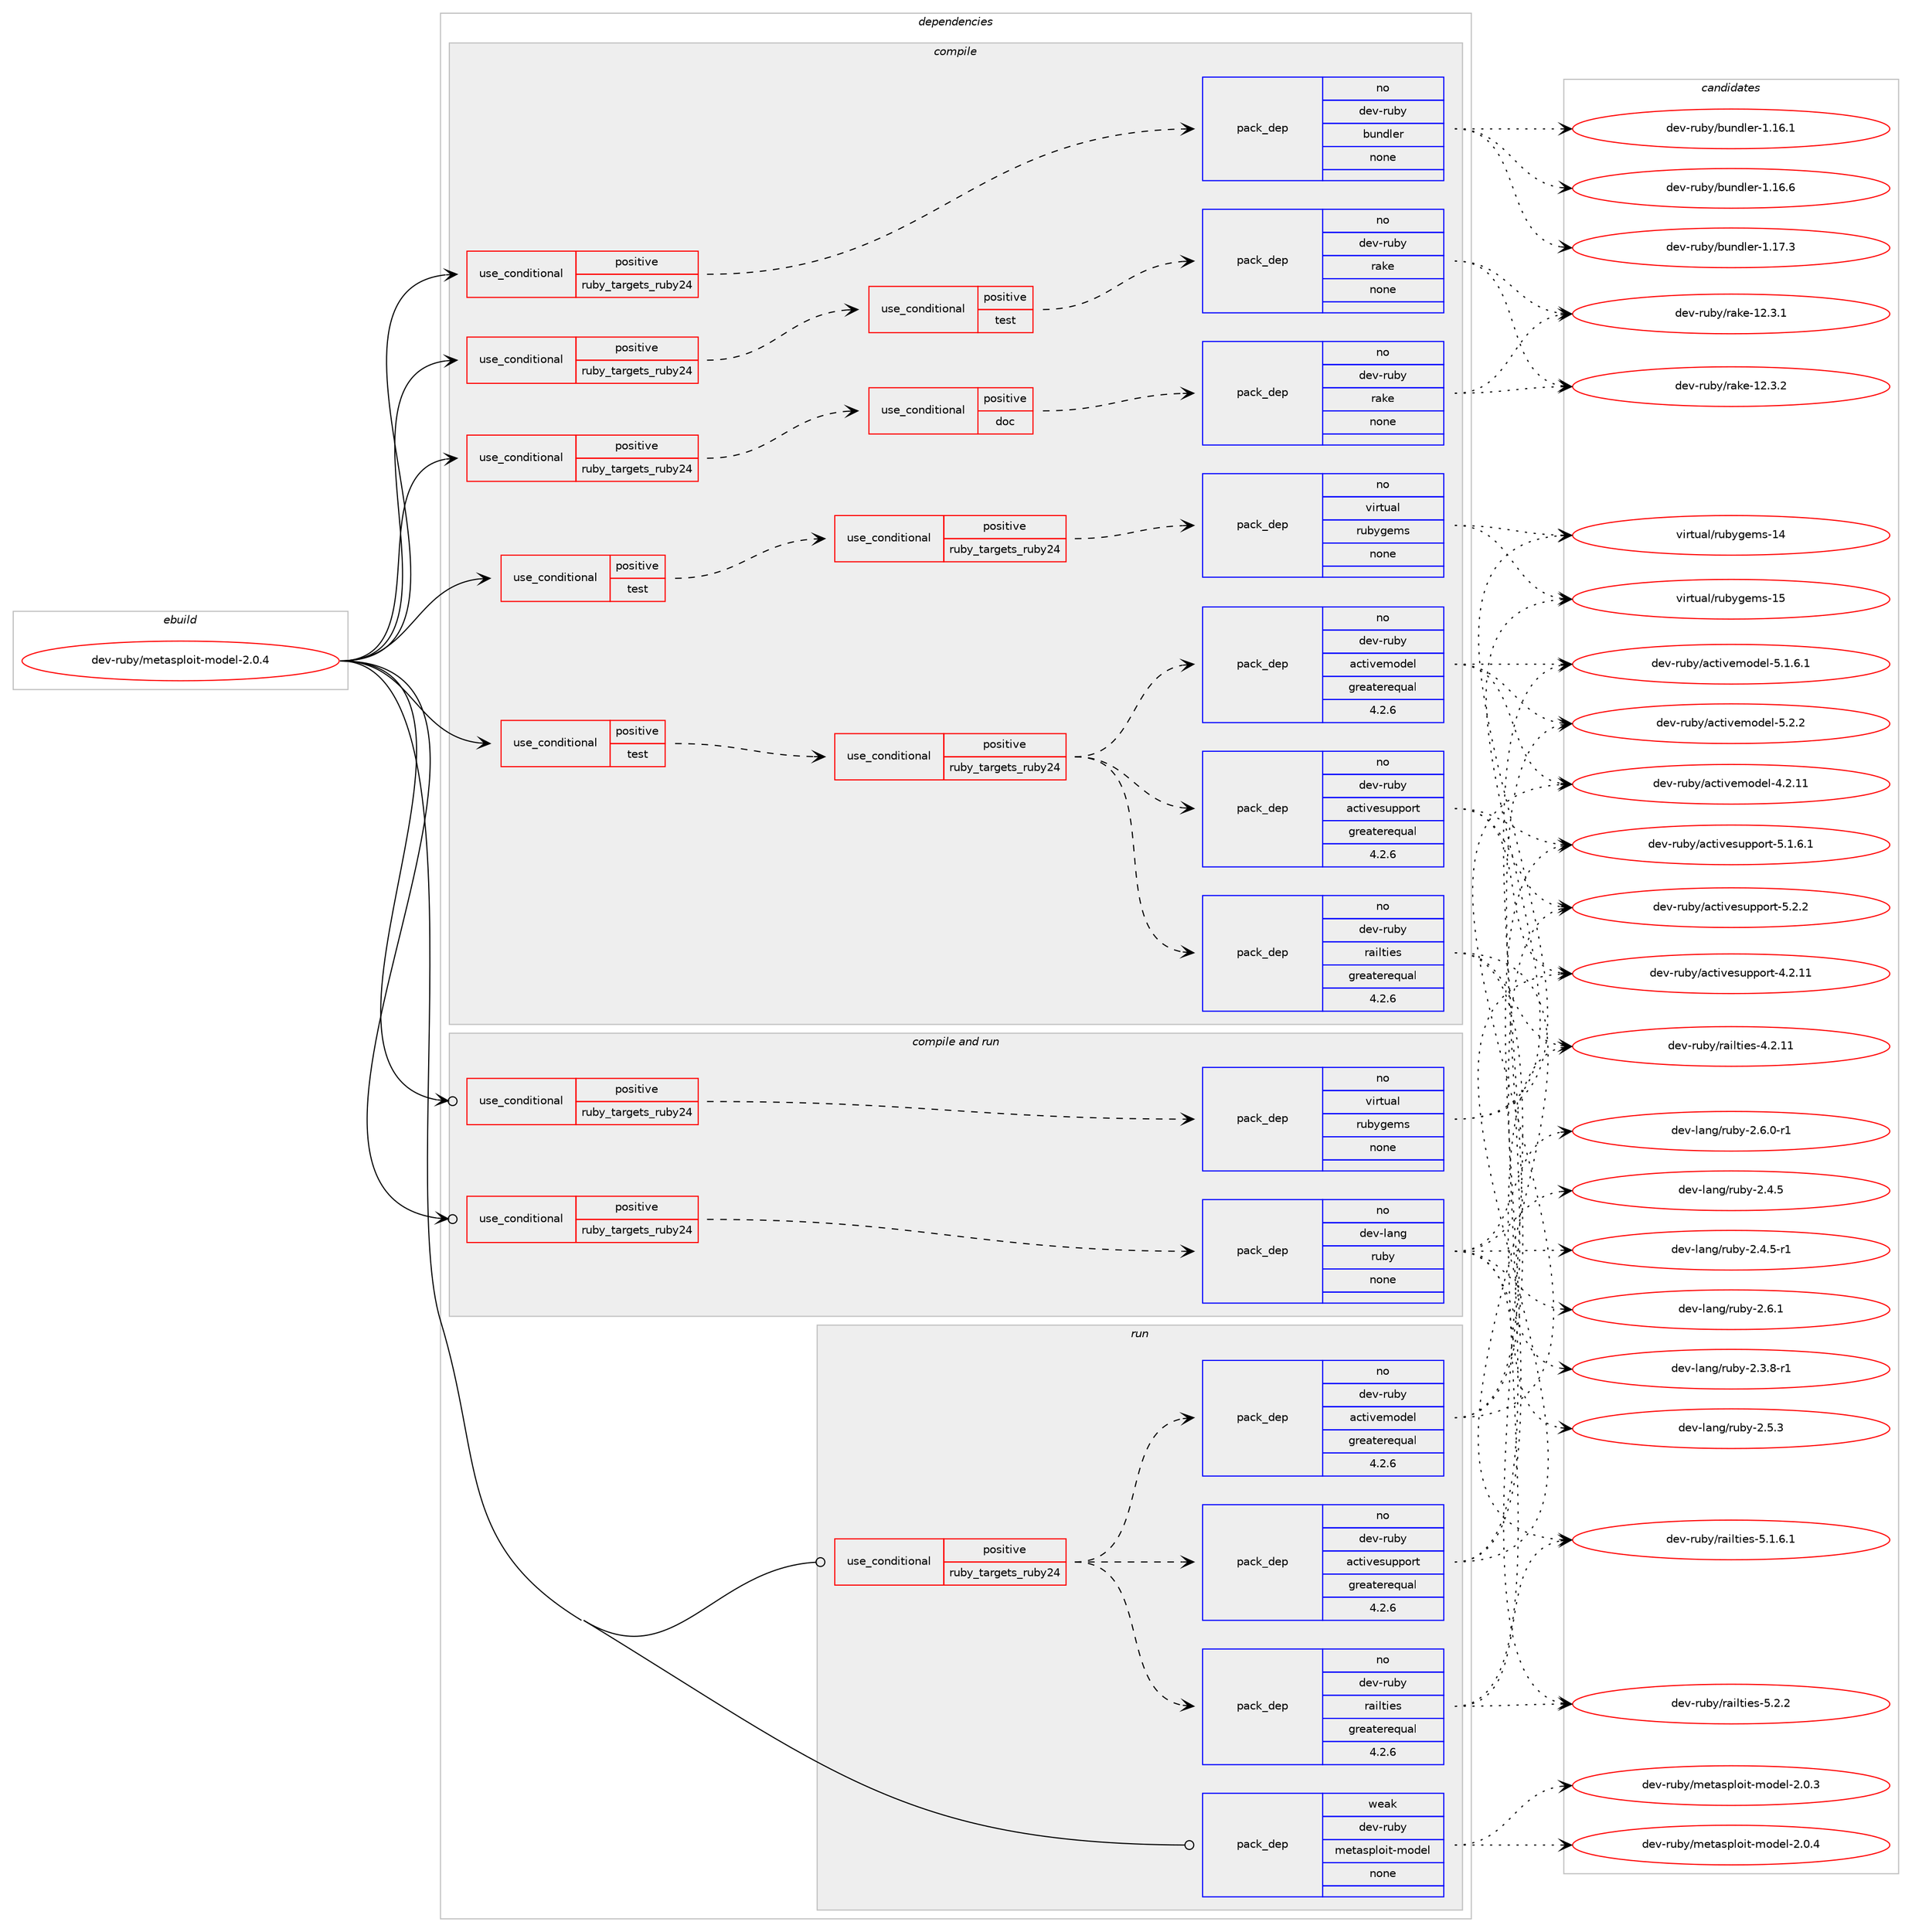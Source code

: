 digraph prolog {

# *************
# Graph options
# *************

newrank=true;
concentrate=true;
compound=true;
graph [rankdir=LR,fontname=Helvetica,fontsize=10,ranksep=1.5];#, ranksep=2.5, nodesep=0.2];
edge  [arrowhead=vee];
node  [fontname=Helvetica,fontsize=10];

# **********
# The ebuild
# **********

subgraph cluster_leftcol {
color=gray;
rank=same;
label=<<i>ebuild</i>>;
id [label="dev-ruby/metasploit-model-2.0.4", color=red, width=4, href="../dev-ruby/metasploit-model-2.0.4.svg"];
}

# ****************
# The dependencies
# ****************

subgraph cluster_midcol {
color=gray;
label=<<i>dependencies</i>>;
subgraph cluster_compile {
fillcolor="#eeeeee";
style=filled;
label=<<i>compile</i>>;
subgraph cond405436 {
dependency1504109 [label=<<TABLE BORDER="0" CELLBORDER="1" CELLSPACING="0" CELLPADDING="4"><TR><TD ROWSPAN="3" CELLPADDING="10">use_conditional</TD></TR><TR><TD>positive</TD></TR><TR><TD>ruby_targets_ruby24</TD></TR></TABLE>>, shape=none, color=red];
subgraph cond405437 {
dependency1504110 [label=<<TABLE BORDER="0" CELLBORDER="1" CELLSPACING="0" CELLPADDING="4"><TR><TD ROWSPAN="3" CELLPADDING="10">use_conditional</TD></TR><TR><TD>positive</TD></TR><TR><TD>doc</TD></TR></TABLE>>, shape=none, color=red];
subgraph pack1075212 {
dependency1504111 [label=<<TABLE BORDER="0" CELLBORDER="1" CELLSPACING="0" CELLPADDING="4" WIDTH="220"><TR><TD ROWSPAN="6" CELLPADDING="30">pack_dep</TD></TR><TR><TD WIDTH="110">no</TD></TR><TR><TD>dev-ruby</TD></TR><TR><TD>rake</TD></TR><TR><TD>none</TD></TR><TR><TD></TD></TR></TABLE>>, shape=none, color=blue];
}
dependency1504110:e -> dependency1504111:w [weight=20,style="dashed",arrowhead="vee"];
}
dependency1504109:e -> dependency1504110:w [weight=20,style="dashed",arrowhead="vee"];
}
id:e -> dependency1504109:w [weight=20,style="solid",arrowhead="vee"];
subgraph cond405438 {
dependency1504112 [label=<<TABLE BORDER="0" CELLBORDER="1" CELLSPACING="0" CELLPADDING="4"><TR><TD ROWSPAN="3" CELLPADDING="10">use_conditional</TD></TR><TR><TD>positive</TD></TR><TR><TD>ruby_targets_ruby24</TD></TR></TABLE>>, shape=none, color=red];
subgraph cond405439 {
dependency1504113 [label=<<TABLE BORDER="0" CELLBORDER="1" CELLSPACING="0" CELLPADDING="4"><TR><TD ROWSPAN="3" CELLPADDING="10">use_conditional</TD></TR><TR><TD>positive</TD></TR><TR><TD>test</TD></TR></TABLE>>, shape=none, color=red];
subgraph pack1075213 {
dependency1504114 [label=<<TABLE BORDER="0" CELLBORDER="1" CELLSPACING="0" CELLPADDING="4" WIDTH="220"><TR><TD ROWSPAN="6" CELLPADDING="30">pack_dep</TD></TR><TR><TD WIDTH="110">no</TD></TR><TR><TD>dev-ruby</TD></TR><TR><TD>rake</TD></TR><TR><TD>none</TD></TR><TR><TD></TD></TR></TABLE>>, shape=none, color=blue];
}
dependency1504113:e -> dependency1504114:w [weight=20,style="dashed",arrowhead="vee"];
}
dependency1504112:e -> dependency1504113:w [weight=20,style="dashed",arrowhead="vee"];
}
id:e -> dependency1504112:w [weight=20,style="solid",arrowhead="vee"];
subgraph cond405440 {
dependency1504115 [label=<<TABLE BORDER="0" CELLBORDER="1" CELLSPACING="0" CELLPADDING="4"><TR><TD ROWSPAN="3" CELLPADDING="10">use_conditional</TD></TR><TR><TD>positive</TD></TR><TR><TD>ruby_targets_ruby24</TD></TR></TABLE>>, shape=none, color=red];
subgraph pack1075214 {
dependency1504116 [label=<<TABLE BORDER="0" CELLBORDER="1" CELLSPACING="0" CELLPADDING="4" WIDTH="220"><TR><TD ROWSPAN="6" CELLPADDING="30">pack_dep</TD></TR><TR><TD WIDTH="110">no</TD></TR><TR><TD>dev-ruby</TD></TR><TR><TD>bundler</TD></TR><TR><TD>none</TD></TR><TR><TD></TD></TR></TABLE>>, shape=none, color=blue];
}
dependency1504115:e -> dependency1504116:w [weight=20,style="dashed",arrowhead="vee"];
}
id:e -> dependency1504115:w [weight=20,style="solid",arrowhead="vee"];
subgraph cond405441 {
dependency1504117 [label=<<TABLE BORDER="0" CELLBORDER="1" CELLSPACING="0" CELLPADDING="4"><TR><TD ROWSPAN="3" CELLPADDING="10">use_conditional</TD></TR><TR><TD>positive</TD></TR><TR><TD>test</TD></TR></TABLE>>, shape=none, color=red];
subgraph cond405442 {
dependency1504118 [label=<<TABLE BORDER="0" CELLBORDER="1" CELLSPACING="0" CELLPADDING="4"><TR><TD ROWSPAN="3" CELLPADDING="10">use_conditional</TD></TR><TR><TD>positive</TD></TR><TR><TD>ruby_targets_ruby24</TD></TR></TABLE>>, shape=none, color=red];
subgraph pack1075215 {
dependency1504119 [label=<<TABLE BORDER="0" CELLBORDER="1" CELLSPACING="0" CELLPADDING="4" WIDTH="220"><TR><TD ROWSPAN="6" CELLPADDING="30">pack_dep</TD></TR><TR><TD WIDTH="110">no</TD></TR><TR><TD>dev-ruby</TD></TR><TR><TD>railties</TD></TR><TR><TD>greaterequal</TD></TR><TR><TD>4.2.6</TD></TR></TABLE>>, shape=none, color=blue];
}
dependency1504118:e -> dependency1504119:w [weight=20,style="dashed",arrowhead="vee"];
subgraph pack1075216 {
dependency1504120 [label=<<TABLE BORDER="0" CELLBORDER="1" CELLSPACING="0" CELLPADDING="4" WIDTH="220"><TR><TD ROWSPAN="6" CELLPADDING="30">pack_dep</TD></TR><TR><TD WIDTH="110">no</TD></TR><TR><TD>dev-ruby</TD></TR><TR><TD>activesupport</TD></TR><TR><TD>greaterequal</TD></TR><TR><TD>4.2.6</TD></TR></TABLE>>, shape=none, color=blue];
}
dependency1504118:e -> dependency1504120:w [weight=20,style="dashed",arrowhead="vee"];
subgraph pack1075217 {
dependency1504121 [label=<<TABLE BORDER="0" CELLBORDER="1" CELLSPACING="0" CELLPADDING="4" WIDTH="220"><TR><TD ROWSPAN="6" CELLPADDING="30">pack_dep</TD></TR><TR><TD WIDTH="110">no</TD></TR><TR><TD>dev-ruby</TD></TR><TR><TD>activemodel</TD></TR><TR><TD>greaterequal</TD></TR><TR><TD>4.2.6</TD></TR></TABLE>>, shape=none, color=blue];
}
dependency1504118:e -> dependency1504121:w [weight=20,style="dashed",arrowhead="vee"];
}
dependency1504117:e -> dependency1504118:w [weight=20,style="dashed",arrowhead="vee"];
}
id:e -> dependency1504117:w [weight=20,style="solid",arrowhead="vee"];
subgraph cond405443 {
dependency1504122 [label=<<TABLE BORDER="0" CELLBORDER="1" CELLSPACING="0" CELLPADDING="4"><TR><TD ROWSPAN="3" CELLPADDING="10">use_conditional</TD></TR><TR><TD>positive</TD></TR><TR><TD>test</TD></TR></TABLE>>, shape=none, color=red];
subgraph cond405444 {
dependency1504123 [label=<<TABLE BORDER="0" CELLBORDER="1" CELLSPACING="0" CELLPADDING="4"><TR><TD ROWSPAN="3" CELLPADDING="10">use_conditional</TD></TR><TR><TD>positive</TD></TR><TR><TD>ruby_targets_ruby24</TD></TR></TABLE>>, shape=none, color=red];
subgraph pack1075218 {
dependency1504124 [label=<<TABLE BORDER="0" CELLBORDER="1" CELLSPACING="0" CELLPADDING="4" WIDTH="220"><TR><TD ROWSPAN="6" CELLPADDING="30">pack_dep</TD></TR><TR><TD WIDTH="110">no</TD></TR><TR><TD>virtual</TD></TR><TR><TD>rubygems</TD></TR><TR><TD>none</TD></TR><TR><TD></TD></TR></TABLE>>, shape=none, color=blue];
}
dependency1504123:e -> dependency1504124:w [weight=20,style="dashed",arrowhead="vee"];
}
dependency1504122:e -> dependency1504123:w [weight=20,style="dashed",arrowhead="vee"];
}
id:e -> dependency1504122:w [weight=20,style="solid",arrowhead="vee"];
}
subgraph cluster_compileandrun {
fillcolor="#eeeeee";
style=filled;
label=<<i>compile and run</i>>;
subgraph cond405445 {
dependency1504125 [label=<<TABLE BORDER="0" CELLBORDER="1" CELLSPACING="0" CELLPADDING="4"><TR><TD ROWSPAN="3" CELLPADDING="10">use_conditional</TD></TR><TR><TD>positive</TD></TR><TR><TD>ruby_targets_ruby24</TD></TR></TABLE>>, shape=none, color=red];
subgraph pack1075219 {
dependency1504126 [label=<<TABLE BORDER="0" CELLBORDER="1" CELLSPACING="0" CELLPADDING="4" WIDTH="220"><TR><TD ROWSPAN="6" CELLPADDING="30">pack_dep</TD></TR><TR><TD WIDTH="110">no</TD></TR><TR><TD>dev-lang</TD></TR><TR><TD>ruby</TD></TR><TR><TD>none</TD></TR><TR><TD></TD></TR></TABLE>>, shape=none, color=blue];
}
dependency1504125:e -> dependency1504126:w [weight=20,style="dashed",arrowhead="vee"];
}
id:e -> dependency1504125:w [weight=20,style="solid",arrowhead="odotvee"];
subgraph cond405446 {
dependency1504127 [label=<<TABLE BORDER="0" CELLBORDER="1" CELLSPACING="0" CELLPADDING="4"><TR><TD ROWSPAN="3" CELLPADDING="10">use_conditional</TD></TR><TR><TD>positive</TD></TR><TR><TD>ruby_targets_ruby24</TD></TR></TABLE>>, shape=none, color=red];
subgraph pack1075220 {
dependency1504128 [label=<<TABLE BORDER="0" CELLBORDER="1" CELLSPACING="0" CELLPADDING="4" WIDTH="220"><TR><TD ROWSPAN="6" CELLPADDING="30">pack_dep</TD></TR><TR><TD WIDTH="110">no</TD></TR><TR><TD>virtual</TD></TR><TR><TD>rubygems</TD></TR><TR><TD>none</TD></TR><TR><TD></TD></TR></TABLE>>, shape=none, color=blue];
}
dependency1504127:e -> dependency1504128:w [weight=20,style="dashed",arrowhead="vee"];
}
id:e -> dependency1504127:w [weight=20,style="solid",arrowhead="odotvee"];
}
subgraph cluster_run {
fillcolor="#eeeeee";
style=filled;
label=<<i>run</i>>;
subgraph cond405447 {
dependency1504129 [label=<<TABLE BORDER="0" CELLBORDER="1" CELLSPACING="0" CELLPADDING="4"><TR><TD ROWSPAN="3" CELLPADDING="10">use_conditional</TD></TR><TR><TD>positive</TD></TR><TR><TD>ruby_targets_ruby24</TD></TR></TABLE>>, shape=none, color=red];
subgraph pack1075221 {
dependency1504130 [label=<<TABLE BORDER="0" CELLBORDER="1" CELLSPACING="0" CELLPADDING="4" WIDTH="220"><TR><TD ROWSPAN="6" CELLPADDING="30">pack_dep</TD></TR><TR><TD WIDTH="110">no</TD></TR><TR><TD>dev-ruby</TD></TR><TR><TD>railties</TD></TR><TR><TD>greaterequal</TD></TR><TR><TD>4.2.6</TD></TR></TABLE>>, shape=none, color=blue];
}
dependency1504129:e -> dependency1504130:w [weight=20,style="dashed",arrowhead="vee"];
subgraph pack1075222 {
dependency1504131 [label=<<TABLE BORDER="0" CELLBORDER="1" CELLSPACING="0" CELLPADDING="4" WIDTH="220"><TR><TD ROWSPAN="6" CELLPADDING="30">pack_dep</TD></TR><TR><TD WIDTH="110">no</TD></TR><TR><TD>dev-ruby</TD></TR><TR><TD>activesupport</TD></TR><TR><TD>greaterequal</TD></TR><TR><TD>4.2.6</TD></TR></TABLE>>, shape=none, color=blue];
}
dependency1504129:e -> dependency1504131:w [weight=20,style="dashed",arrowhead="vee"];
subgraph pack1075223 {
dependency1504132 [label=<<TABLE BORDER="0" CELLBORDER="1" CELLSPACING="0" CELLPADDING="4" WIDTH="220"><TR><TD ROWSPAN="6" CELLPADDING="30">pack_dep</TD></TR><TR><TD WIDTH="110">no</TD></TR><TR><TD>dev-ruby</TD></TR><TR><TD>activemodel</TD></TR><TR><TD>greaterequal</TD></TR><TR><TD>4.2.6</TD></TR></TABLE>>, shape=none, color=blue];
}
dependency1504129:e -> dependency1504132:w [weight=20,style="dashed",arrowhead="vee"];
}
id:e -> dependency1504129:w [weight=20,style="solid",arrowhead="odot"];
subgraph pack1075224 {
dependency1504133 [label=<<TABLE BORDER="0" CELLBORDER="1" CELLSPACING="0" CELLPADDING="4" WIDTH="220"><TR><TD ROWSPAN="6" CELLPADDING="30">pack_dep</TD></TR><TR><TD WIDTH="110">weak</TD></TR><TR><TD>dev-ruby</TD></TR><TR><TD>metasploit-model</TD></TR><TR><TD>none</TD></TR><TR><TD></TD></TR></TABLE>>, shape=none, color=blue];
}
id:e -> dependency1504133:w [weight=20,style="solid",arrowhead="odot"];
}
}

# **************
# The candidates
# **************

subgraph cluster_choices {
rank=same;
color=gray;
label=<<i>candidates</i>>;

subgraph choice1075212 {
color=black;
nodesep=1;
choice1001011184511411798121471149710710145495046514649 [label="dev-ruby/rake-12.3.1", color=red, width=4,href="../dev-ruby/rake-12.3.1.svg"];
choice1001011184511411798121471149710710145495046514650 [label="dev-ruby/rake-12.3.2", color=red, width=4,href="../dev-ruby/rake-12.3.2.svg"];
dependency1504111:e -> choice1001011184511411798121471149710710145495046514649:w [style=dotted,weight="100"];
dependency1504111:e -> choice1001011184511411798121471149710710145495046514650:w [style=dotted,weight="100"];
}
subgraph choice1075213 {
color=black;
nodesep=1;
choice1001011184511411798121471149710710145495046514649 [label="dev-ruby/rake-12.3.1", color=red, width=4,href="../dev-ruby/rake-12.3.1.svg"];
choice1001011184511411798121471149710710145495046514650 [label="dev-ruby/rake-12.3.2", color=red, width=4,href="../dev-ruby/rake-12.3.2.svg"];
dependency1504114:e -> choice1001011184511411798121471149710710145495046514649:w [style=dotted,weight="100"];
dependency1504114:e -> choice1001011184511411798121471149710710145495046514650:w [style=dotted,weight="100"];
}
subgraph choice1075214 {
color=black;
nodesep=1;
choice1001011184511411798121479811711010010810111445494649544649 [label="dev-ruby/bundler-1.16.1", color=red, width=4,href="../dev-ruby/bundler-1.16.1.svg"];
choice1001011184511411798121479811711010010810111445494649544654 [label="dev-ruby/bundler-1.16.6", color=red, width=4,href="../dev-ruby/bundler-1.16.6.svg"];
choice1001011184511411798121479811711010010810111445494649554651 [label="dev-ruby/bundler-1.17.3", color=red, width=4,href="../dev-ruby/bundler-1.17.3.svg"];
dependency1504116:e -> choice1001011184511411798121479811711010010810111445494649544649:w [style=dotted,weight="100"];
dependency1504116:e -> choice1001011184511411798121479811711010010810111445494649544654:w [style=dotted,weight="100"];
dependency1504116:e -> choice1001011184511411798121479811711010010810111445494649554651:w [style=dotted,weight="100"];
}
subgraph choice1075215 {
color=black;
nodesep=1;
choice1001011184511411798121471149710510811610510111545524650464949 [label="dev-ruby/railties-4.2.11", color=red, width=4,href="../dev-ruby/railties-4.2.11.svg"];
choice100101118451141179812147114971051081161051011154553464946544649 [label="dev-ruby/railties-5.1.6.1", color=red, width=4,href="../dev-ruby/railties-5.1.6.1.svg"];
choice10010111845114117981214711497105108116105101115455346504650 [label="dev-ruby/railties-5.2.2", color=red, width=4,href="../dev-ruby/railties-5.2.2.svg"];
dependency1504119:e -> choice1001011184511411798121471149710510811610510111545524650464949:w [style=dotted,weight="100"];
dependency1504119:e -> choice100101118451141179812147114971051081161051011154553464946544649:w [style=dotted,weight="100"];
dependency1504119:e -> choice10010111845114117981214711497105108116105101115455346504650:w [style=dotted,weight="100"];
}
subgraph choice1075216 {
color=black;
nodesep=1;
choice100101118451141179812147979911610511810111511711211211111411645524650464949 [label="dev-ruby/activesupport-4.2.11", color=red, width=4,href="../dev-ruby/activesupport-4.2.11.svg"];
choice10010111845114117981214797991161051181011151171121121111141164553464946544649 [label="dev-ruby/activesupport-5.1.6.1", color=red, width=4,href="../dev-ruby/activesupport-5.1.6.1.svg"];
choice1001011184511411798121479799116105118101115117112112111114116455346504650 [label="dev-ruby/activesupport-5.2.2", color=red, width=4,href="../dev-ruby/activesupport-5.2.2.svg"];
dependency1504120:e -> choice100101118451141179812147979911610511810111511711211211111411645524650464949:w [style=dotted,weight="100"];
dependency1504120:e -> choice10010111845114117981214797991161051181011151171121121111141164553464946544649:w [style=dotted,weight="100"];
dependency1504120:e -> choice1001011184511411798121479799116105118101115117112112111114116455346504650:w [style=dotted,weight="100"];
}
subgraph choice1075217 {
color=black;
nodesep=1;
choice100101118451141179812147979911610511810110911110010110845524650464949 [label="dev-ruby/activemodel-4.2.11", color=red, width=4,href="../dev-ruby/activemodel-4.2.11.svg"];
choice10010111845114117981214797991161051181011091111001011084553464946544649 [label="dev-ruby/activemodel-5.1.6.1", color=red, width=4,href="../dev-ruby/activemodel-5.1.6.1.svg"];
choice1001011184511411798121479799116105118101109111100101108455346504650 [label="dev-ruby/activemodel-5.2.2", color=red, width=4,href="../dev-ruby/activemodel-5.2.2.svg"];
dependency1504121:e -> choice100101118451141179812147979911610511810110911110010110845524650464949:w [style=dotted,weight="100"];
dependency1504121:e -> choice10010111845114117981214797991161051181011091111001011084553464946544649:w [style=dotted,weight="100"];
dependency1504121:e -> choice1001011184511411798121479799116105118101109111100101108455346504650:w [style=dotted,weight="100"];
}
subgraph choice1075218 {
color=black;
nodesep=1;
choice118105114116117971084711411798121103101109115454952 [label="virtual/rubygems-14", color=red, width=4,href="../virtual/rubygems-14.svg"];
choice118105114116117971084711411798121103101109115454953 [label="virtual/rubygems-15", color=red, width=4,href="../virtual/rubygems-15.svg"];
dependency1504124:e -> choice118105114116117971084711411798121103101109115454952:w [style=dotted,weight="100"];
dependency1504124:e -> choice118105114116117971084711411798121103101109115454953:w [style=dotted,weight="100"];
}
subgraph choice1075219 {
color=black;
nodesep=1;
choice100101118451089711010347114117981214550465146564511449 [label="dev-lang/ruby-2.3.8-r1", color=red, width=4,href="../dev-lang/ruby-2.3.8-r1.svg"];
choice10010111845108971101034711411798121455046524653 [label="dev-lang/ruby-2.4.5", color=red, width=4,href="../dev-lang/ruby-2.4.5.svg"];
choice100101118451089711010347114117981214550465246534511449 [label="dev-lang/ruby-2.4.5-r1", color=red, width=4,href="../dev-lang/ruby-2.4.5-r1.svg"];
choice10010111845108971101034711411798121455046534651 [label="dev-lang/ruby-2.5.3", color=red, width=4,href="../dev-lang/ruby-2.5.3.svg"];
choice100101118451089711010347114117981214550465446484511449 [label="dev-lang/ruby-2.6.0-r1", color=red, width=4,href="../dev-lang/ruby-2.6.0-r1.svg"];
choice10010111845108971101034711411798121455046544649 [label="dev-lang/ruby-2.6.1", color=red, width=4,href="../dev-lang/ruby-2.6.1.svg"];
dependency1504126:e -> choice100101118451089711010347114117981214550465146564511449:w [style=dotted,weight="100"];
dependency1504126:e -> choice10010111845108971101034711411798121455046524653:w [style=dotted,weight="100"];
dependency1504126:e -> choice100101118451089711010347114117981214550465246534511449:w [style=dotted,weight="100"];
dependency1504126:e -> choice10010111845108971101034711411798121455046534651:w [style=dotted,weight="100"];
dependency1504126:e -> choice100101118451089711010347114117981214550465446484511449:w [style=dotted,weight="100"];
dependency1504126:e -> choice10010111845108971101034711411798121455046544649:w [style=dotted,weight="100"];
}
subgraph choice1075220 {
color=black;
nodesep=1;
choice118105114116117971084711411798121103101109115454952 [label="virtual/rubygems-14", color=red, width=4,href="../virtual/rubygems-14.svg"];
choice118105114116117971084711411798121103101109115454953 [label="virtual/rubygems-15", color=red, width=4,href="../virtual/rubygems-15.svg"];
dependency1504128:e -> choice118105114116117971084711411798121103101109115454952:w [style=dotted,weight="100"];
dependency1504128:e -> choice118105114116117971084711411798121103101109115454953:w [style=dotted,weight="100"];
}
subgraph choice1075221 {
color=black;
nodesep=1;
choice1001011184511411798121471149710510811610510111545524650464949 [label="dev-ruby/railties-4.2.11", color=red, width=4,href="../dev-ruby/railties-4.2.11.svg"];
choice100101118451141179812147114971051081161051011154553464946544649 [label="dev-ruby/railties-5.1.6.1", color=red, width=4,href="../dev-ruby/railties-5.1.6.1.svg"];
choice10010111845114117981214711497105108116105101115455346504650 [label="dev-ruby/railties-5.2.2", color=red, width=4,href="../dev-ruby/railties-5.2.2.svg"];
dependency1504130:e -> choice1001011184511411798121471149710510811610510111545524650464949:w [style=dotted,weight="100"];
dependency1504130:e -> choice100101118451141179812147114971051081161051011154553464946544649:w [style=dotted,weight="100"];
dependency1504130:e -> choice10010111845114117981214711497105108116105101115455346504650:w [style=dotted,weight="100"];
}
subgraph choice1075222 {
color=black;
nodesep=1;
choice100101118451141179812147979911610511810111511711211211111411645524650464949 [label="dev-ruby/activesupport-4.2.11", color=red, width=4,href="../dev-ruby/activesupport-4.2.11.svg"];
choice10010111845114117981214797991161051181011151171121121111141164553464946544649 [label="dev-ruby/activesupport-5.1.6.1", color=red, width=4,href="../dev-ruby/activesupport-5.1.6.1.svg"];
choice1001011184511411798121479799116105118101115117112112111114116455346504650 [label="dev-ruby/activesupport-5.2.2", color=red, width=4,href="../dev-ruby/activesupport-5.2.2.svg"];
dependency1504131:e -> choice100101118451141179812147979911610511810111511711211211111411645524650464949:w [style=dotted,weight="100"];
dependency1504131:e -> choice10010111845114117981214797991161051181011151171121121111141164553464946544649:w [style=dotted,weight="100"];
dependency1504131:e -> choice1001011184511411798121479799116105118101115117112112111114116455346504650:w [style=dotted,weight="100"];
}
subgraph choice1075223 {
color=black;
nodesep=1;
choice100101118451141179812147979911610511810110911110010110845524650464949 [label="dev-ruby/activemodel-4.2.11", color=red, width=4,href="../dev-ruby/activemodel-4.2.11.svg"];
choice10010111845114117981214797991161051181011091111001011084553464946544649 [label="dev-ruby/activemodel-5.1.6.1", color=red, width=4,href="../dev-ruby/activemodel-5.1.6.1.svg"];
choice1001011184511411798121479799116105118101109111100101108455346504650 [label="dev-ruby/activemodel-5.2.2", color=red, width=4,href="../dev-ruby/activemodel-5.2.2.svg"];
dependency1504132:e -> choice100101118451141179812147979911610511810110911110010110845524650464949:w [style=dotted,weight="100"];
dependency1504132:e -> choice10010111845114117981214797991161051181011091111001011084553464946544649:w [style=dotted,weight="100"];
dependency1504132:e -> choice1001011184511411798121479799116105118101109111100101108455346504650:w [style=dotted,weight="100"];
}
subgraph choice1075224 {
color=black;
nodesep=1;
choice1001011184511411798121471091011169711511210811110511645109111100101108455046484651 [label="dev-ruby/metasploit-model-2.0.3", color=red, width=4,href="../dev-ruby/metasploit-model-2.0.3.svg"];
choice1001011184511411798121471091011169711511210811110511645109111100101108455046484652 [label="dev-ruby/metasploit-model-2.0.4", color=red, width=4,href="../dev-ruby/metasploit-model-2.0.4.svg"];
dependency1504133:e -> choice1001011184511411798121471091011169711511210811110511645109111100101108455046484651:w [style=dotted,weight="100"];
dependency1504133:e -> choice1001011184511411798121471091011169711511210811110511645109111100101108455046484652:w [style=dotted,weight="100"];
}
}

}
